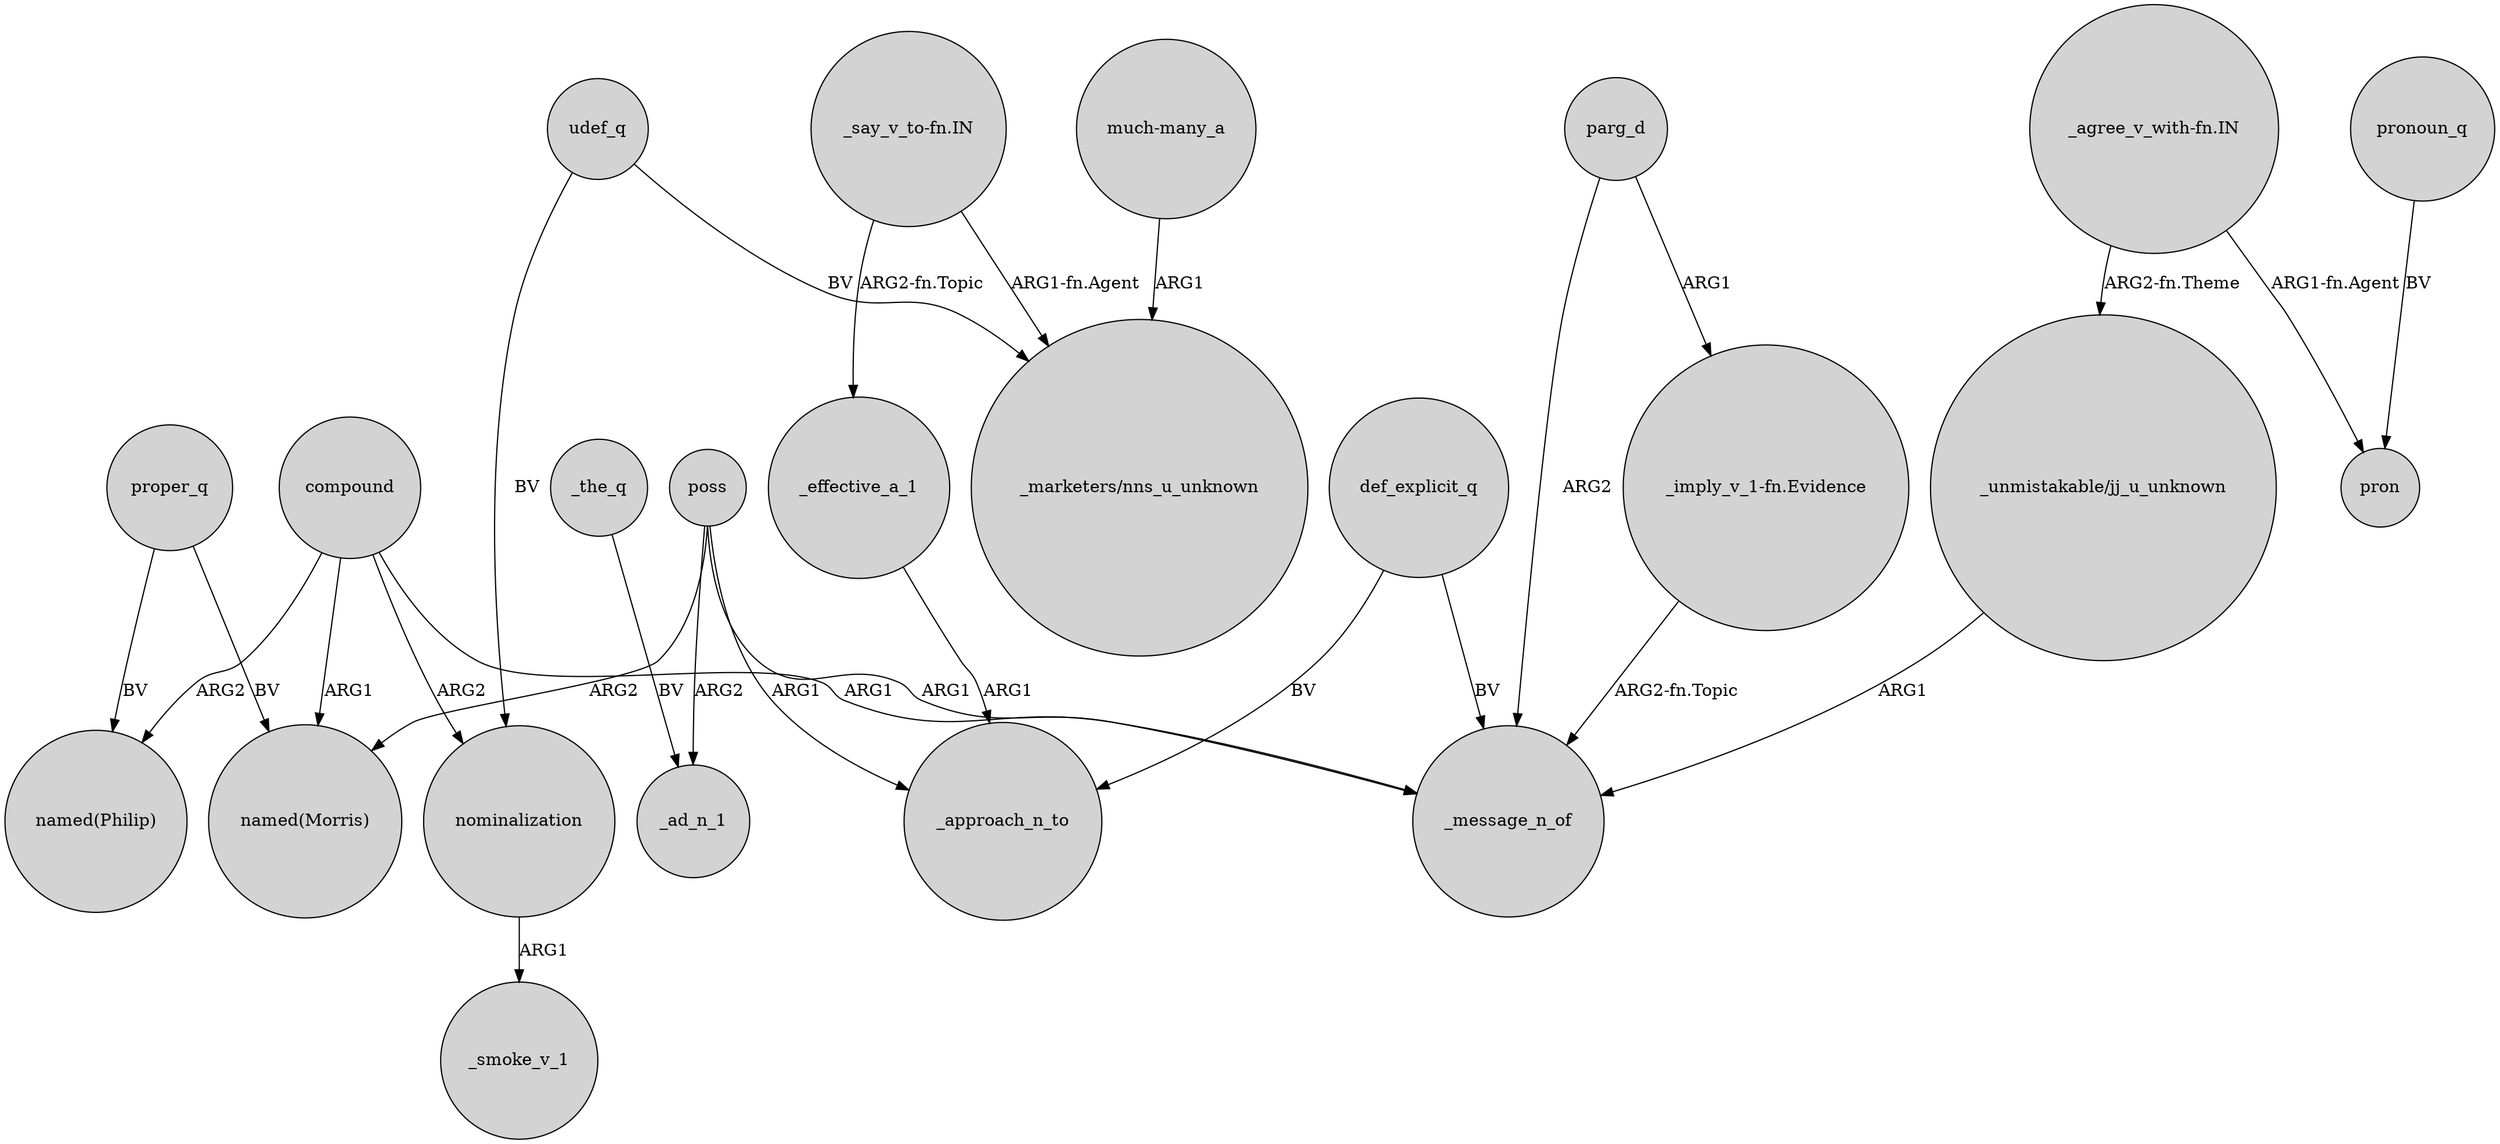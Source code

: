 digraph {
	node [shape=circle style=filled]
	"_unmistakable/jj_u_unknown" -> _message_n_of [label=ARG1]
	compound -> "named(Philip)" [label=ARG2]
	compound -> nominalization [label=ARG2]
	proper_q -> "named(Philip)" [label=BV]
	"_say_v_to-fn.IN" -> "_marketers/nns_u_unknown" [label="ARG1-fn.Agent"]
	nominalization -> _smoke_v_1 [label=ARG1]
	parg_d -> "_imply_v_1-fn.Evidence" [label=ARG1]
	compound -> "named(Morris)" [label=ARG1]
	compound -> _message_n_of [label=ARG1]
	udef_q -> "_marketers/nns_u_unknown" [label=BV]
	poss -> _ad_n_1 [label=ARG2]
	def_explicit_q -> _message_n_of [label=BV]
	proper_q -> "named(Morris)" [label=BV]
	pronoun_q -> pron [label=BV]
	_the_q -> _ad_n_1 [label=BV]
	"_say_v_to-fn.IN" -> _effective_a_1 [label="ARG2-fn.Topic"]
	parg_d -> _message_n_of [label=ARG2]
	def_explicit_q -> _approach_n_to [label=BV]
	"_agree_v_with-fn.IN" -> "_unmistakable/jj_u_unknown" [label="ARG2-fn.Theme"]
	poss -> _message_n_of [label=ARG1]
	"_imply_v_1-fn.Evidence" -> _message_n_of [label="ARG2-fn.Topic"]
	udef_q -> nominalization [label=BV]
	"_agree_v_with-fn.IN" -> pron [label="ARG1-fn.Agent"]
	poss -> "named(Morris)" [label=ARG2]
	_effective_a_1 -> _approach_n_to [label=ARG1]
	"much-many_a" -> "_marketers/nns_u_unknown" [label=ARG1]
	poss -> _approach_n_to [label=ARG1]
}
